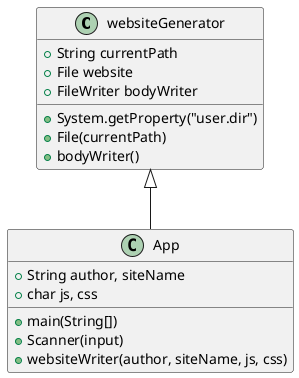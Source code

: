 @startuml
class websiteGenerator {
  +String currentPath
  +File website
  +FileWriter bodyWriter
  +System.getProperty("user.dir")
  +File(currentPath)
  +bodyWriter()
}

class App {
  +String author, siteName
  +char js, css
  +main(String[])
  +Scanner(input)
  +websiteWriter(author, siteName, js, css)
}

websiteGenerator <|-- App
@enduml